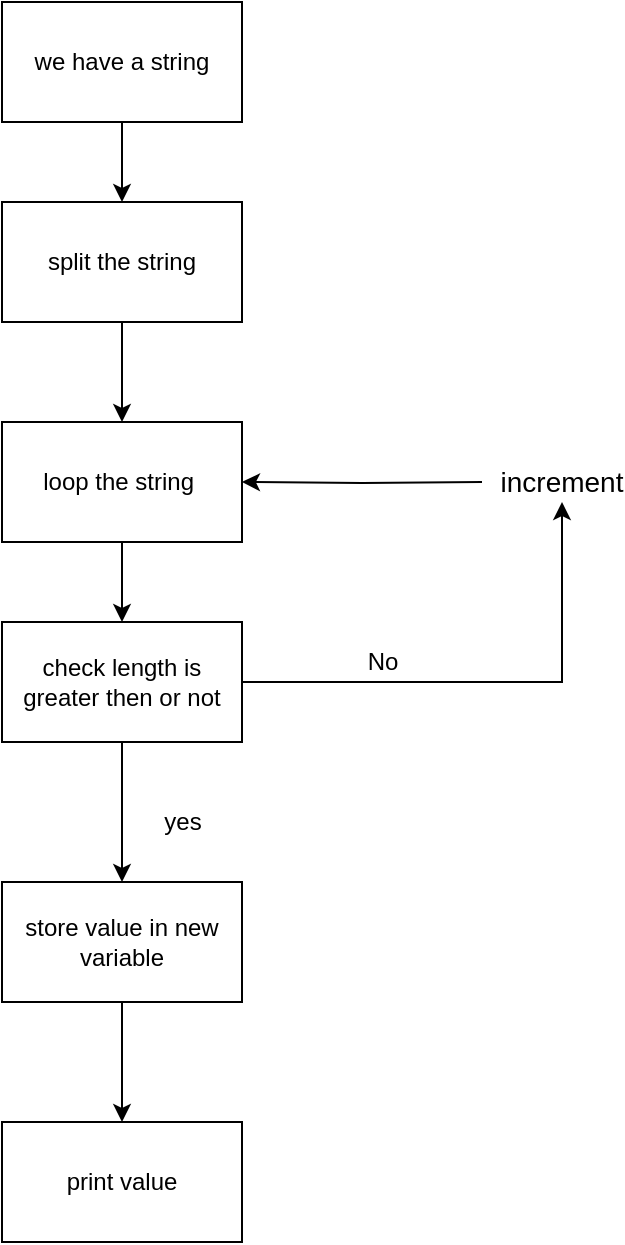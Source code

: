 <mxfile version="13.9.9" type="device"><diagram id="DbxrBs7CpaJvXEtSC78I" name="Page-1"><mxGraphModel dx="1710" dy="844" grid="1" gridSize="10" guides="1" tooltips="1" connect="1" arrows="1" fold="1" page="1" pageScale="1" pageWidth="850" pageHeight="1100" math="0" shadow="0"><root><mxCell id="0"/><mxCell id="1" parent="0"/><mxCell id="yB5d7kz9w4vrk7sJSK1h-10" style="edgeStyle=orthogonalEdgeStyle;rounded=0;orthogonalLoop=1;jettySize=auto;html=1;entryX=0.5;entryY=0;entryDx=0;entryDy=0;" edge="1" parent="1" source="yB5d7kz9w4vrk7sJSK1h-1" target="yB5d7kz9w4vrk7sJSK1h-2"><mxGeometry relative="1" as="geometry"/></mxCell><mxCell id="yB5d7kz9w4vrk7sJSK1h-1" value="we have a string" style="rounded=0;whiteSpace=wrap;html=1;" vertex="1" parent="1"><mxGeometry x="-30" y="60" width="120" height="60" as="geometry"/></mxCell><mxCell id="yB5d7kz9w4vrk7sJSK1h-11" style="edgeStyle=orthogonalEdgeStyle;rounded=0;orthogonalLoop=1;jettySize=auto;html=1;entryX=0.5;entryY=0;entryDx=0;entryDy=0;" edge="1" parent="1" source="yB5d7kz9w4vrk7sJSK1h-2" target="yB5d7kz9w4vrk7sJSK1h-3"><mxGeometry relative="1" as="geometry"/></mxCell><mxCell id="yB5d7kz9w4vrk7sJSK1h-2" value="split the string" style="rounded=0;whiteSpace=wrap;html=1;" vertex="1" parent="1"><mxGeometry x="-30" y="160" width="120" height="60" as="geometry"/></mxCell><mxCell id="yB5d7kz9w4vrk7sJSK1h-12" style="edgeStyle=orthogonalEdgeStyle;rounded=0;orthogonalLoop=1;jettySize=auto;html=1;entryX=0.5;entryY=0;entryDx=0;entryDy=0;" edge="1" parent="1" source="yB5d7kz9w4vrk7sJSK1h-3" target="yB5d7kz9w4vrk7sJSK1h-4"><mxGeometry relative="1" as="geometry"/></mxCell><mxCell id="yB5d7kz9w4vrk7sJSK1h-3" value="loop the string&amp;nbsp;" style="rounded=0;whiteSpace=wrap;html=1;" vertex="1" parent="1"><mxGeometry x="-30" y="270" width="120" height="60" as="geometry"/></mxCell><mxCell id="yB5d7kz9w4vrk7sJSK1h-6" style="edgeStyle=orthogonalEdgeStyle;rounded=0;orthogonalLoop=1;jettySize=auto;html=1;" edge="1" parent="1" source="yB5d7kz9w4vrk7sJSK1h-4" target="yB5d7kz9w4vrk7sJSK1h-5"><mxGeometry relative="1" as="geometry"/></mxCell><mxCell id="yB5d7kz9w4vrk7sJSK1h-20" style="edgeStyle=orthogonalEdgeStyle;rounded=0;orthogonalLoop=1;jettySize=auto;html=1;entryX=0.5;entryY=1;entryDx=0;entryDy=0;" edge="1" parent="1" source="yB5d7kz9w4vrk7sJSK1h-4" target="yB5d7kz9w4vrk7sJSK1h-19"><mxGeometry relative="1" as="geometry"/></mxCell><mxCell id="yB5d7kz9w4vrk7sJSK1h-4" value="check length is greater then or not" style="rounded=0;whiteSpace=wrap;html=1;" vertex="1" parent="1"><mxGeometry x="-30" y="370" width="120" height="60" as="geometry"/></mxCell><mxCell id="yB5d7kz9w4vrk7sJSK1h-24" style="edgeStyle=orthogonalEdgeStyle;rounded=0;orthogonalLoop=1;jettySize=auto;html=1;entryX=0.5;entryY=0;entryDx=0;entryDy=0;" edge="1" parent="1" source="yB5d7kz9w4vrk7sJSK1h-5" target="yB5d7kz9w4vrk7sJSK1h-23"><mxGeometry relative="1" as="geometry"/></mxCell><mxCell id="yB5d7kz9w4vrk7sJSK1h-5" value="store value in new variable" style="rounded=0;whiteSpace=wrap;html=1;" vertex="1" parent="1"><mxGeometry x="-30" y="500" width="120" height="60" as="geometry"/></mxCell><mxCell id="yB5d7kz9w4vrk7sJSK1h-7" value="yes" style="text;html=1;align=center;verticalAlign=middle;resizable=0;points=[];autosize=1;" vertex="1" parent="1"><mxGeometry x="45" y="460" width="30" height="20" as="geometry"/></mxCell><mxCell id="yB5d7kz9w4vrk7sJSK1h-21" style="edgeStyle=orthogonalEdgeStyle;rounded=0;orthogonalLoop=1;jettySize=auto;html=1;entryX=1;entryY=0.5;entryDx=0;entryDy=0;" edge="1" parent="1" target="yB5d7kz9w4vrk7sJSK1h-3"><mxGeometry relative="1" as="geometry"><mxPoint x="210" y="300" as="sourcePoint"/></mxGeometry></mxCell><mxCell id="yB5d7kz9w4vrk7sJSK1h-19" value="&lt;font style=&quot;font-size: 14px&quot;&gt;increment&lt;/font&gt;" style="text;html=1;strokeColor=none;fillColor=none;align=center;verticalAlign=middle;whiteSpace=wrap;rounded=0;" vertex="1" parent="1"><mxGeometry x="230" y="290" width="40" height="20" as="geometry"/></mxCell><mxCell id="yB5d7kz9w4vrk7sJSK1h-22" value="No" style="text;html=1;align=center;verticalAlign=middle;resizable=0;points=[];autosize=1;" vertex="1" parent="1"><mxGeometry x="145" y="380" width="30" height="20" as="geometry"/></mxCell><mxCell id="yB5d7kz9w4vrk7sJSK1h-23" value="print value" style="rounded=0;whiteSpace=wrap;html=1;" vertex="1" parent="1"><mxGeometry x="-30" y="620" width="120" height="60" as="geometry"/></mxCell></root></mxGraphModel></diagram></mxfile>